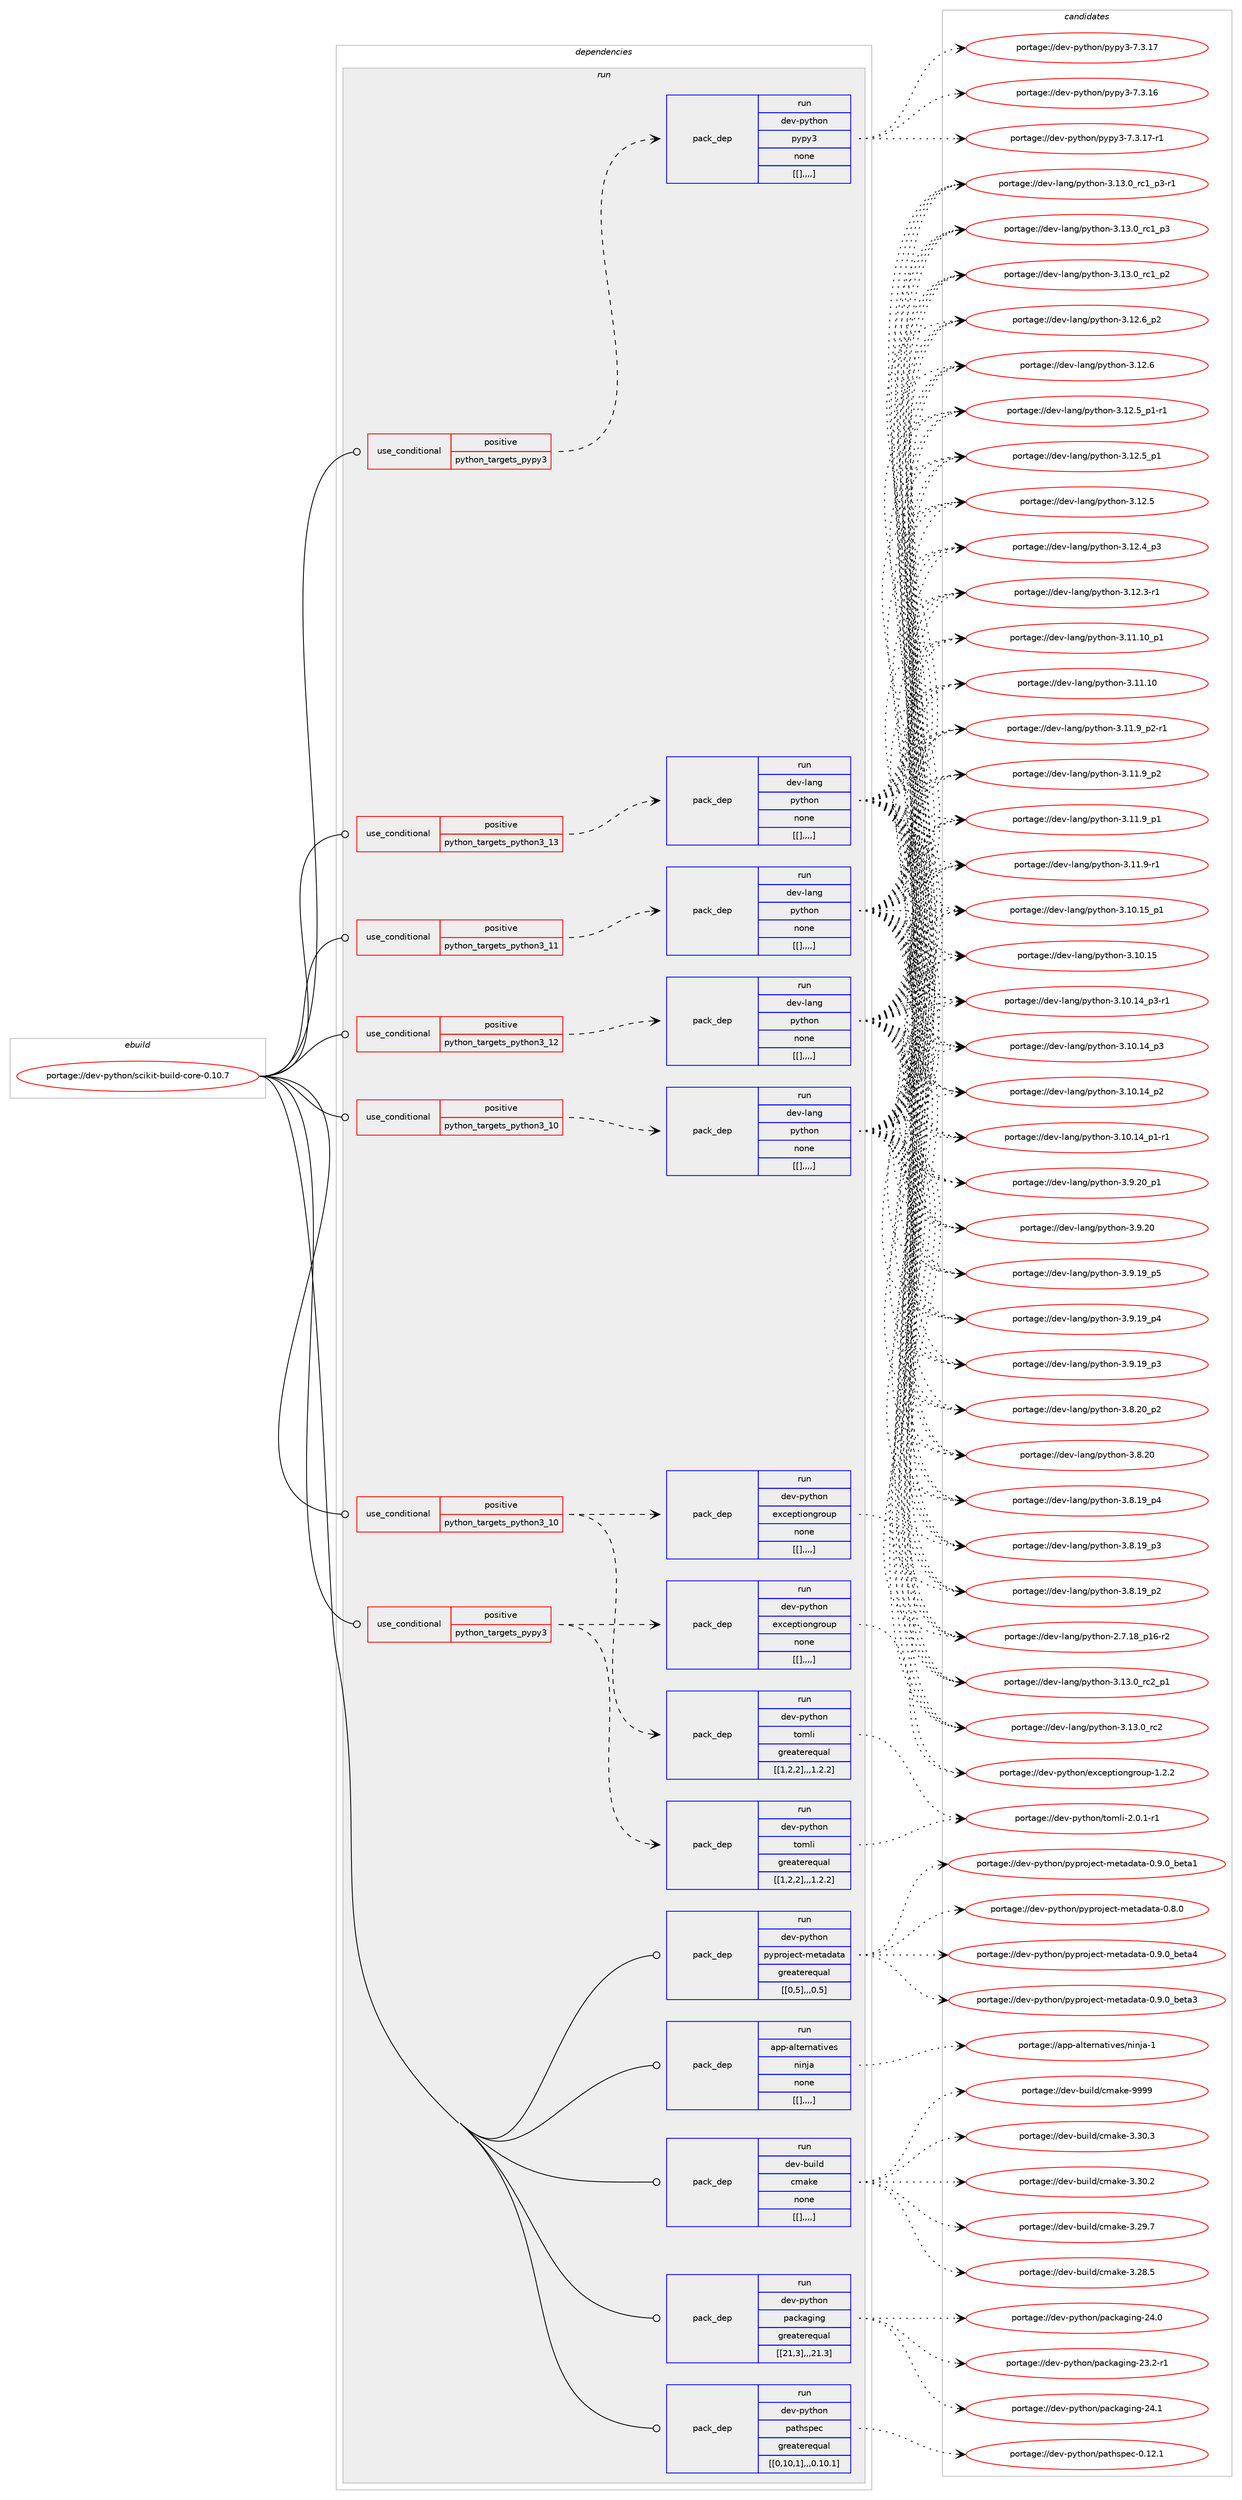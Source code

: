 digraph prolog {

# *************
# Graph options
# *************

newrank=true;
concentrate=true;
compound=true;
graph [rankdir=LR,fontname=Helvetica,fontsize=10,ranksep=1.5];#, ranksep=2.5, nodesep=0.2];
edge  [arrowhead=vee];
node  [fontname=Helvetica,fontsize=10];

# **********
# The ebuild
# **********

subgraph cluster_leftcol {
color=gray;
label=<<i>ebuild</i>>;
id [label="portage://dev-python/scikit-build-core-0.10.7", color=red, width=4, href="../dev-python/scikit-build-core-0.10.7.svg"];
}

# ****************
# The dependencies
# ****************

subgraph cluster_midcol {
color=gray;
label=<<i>dependencies</i>>;
subgraph cluster_compile {
fillcolor="#eeeeee";
style=filled;
label=<<i>compile</i>>;
}
subgraph cluster_compileandrun {
fillcolor="#eeeeee";
style=filled;
label=<<i>compile and run</i>>;
}
subgraph cluster_run {
fillcolor="#eeeeee";
style=filled;
label=<<i>run</i>>;
subgraph cond40968 {
dependency165773 [label=<<TABLE BORDER="0" CELLBORDER="1" CELLSPACING="0" CELLPADDING="4"><TR><TD ROWSPAN="3" CELLPADDING="10">use_conditional</TD></TR><TR><TD>positive</TD></TR><TR><TD>python_targets_pypy3</TD></TR></TABLE>>, shape=none, color=red];
subgraph pack123547 {
dependency165774 [label=<<TABLE BORDER="0" CELLBORDER="1" CELLSPACING="0" CELLPADDING="4" WIDTH="220"><TR><TD ROWSPAN="6" CELLPADDING="30">pack_dep</TD></TR><TR><TD WIDTH="110">run</TD></TR><TR><TD>dev-python</TD></TR><TR><TD>exceptiongroup</TD></TR><TR><TD>none</TD></TR><TR><TD>[[],,,,]</TD></TR></TABLE>>, shape=none, color=blue];
}
dependency165773:e -> dependency165774:w [weight=20,style="dashed",arrowhead="vee"];
subgraph pack123548 {
dependency165775 [label=<<TABLE BORDER="0" CELLBORDER="1" CELLSPACING="0" CELLPADDING="4" WIDTH="220"><TR><TD ROWSPAN="6" CELLPADDING="30">pack_dep</TD></TR><TR><TD WIDTH="110">run</TD></TR><TR><TD>dev-python</TD></TR><TR><TD>tomli</TD></TR><TR><TD>greaterequal</TD></TR><TR><TD>[[1,2,2],,,1.2.2]</TD></TR></TABLE>>, shape=none, color=blue];
}
dependency165773:e -> dependency165775:w [weight=20,style="dashed",arrowhead="vee"];
}
id:e -> dependency165773:w [weight=20,style="solid",arrowhead="odot"];
subgraph cond40969 {
dependency165776 [label=<<TABLE BORDER="0" CELLBORDER="1" CELLSPACING="0" CELLPADDING="4"><TR><TD ROWSPAN="3" CELLPADDING="10">use_conditional</TD></TR><TR><TD>positive</TD></TR><TR><TD>python_targets_pypy3</TD></TR></TABLE>>, shape=none, color=red];
subgraph pack123549 {
dependency165777 [label=<<TABLE BORDER="0" CELLBORDER="1" CELLSPACING="0" CELLPADDING="4" WIDTH="220"><TR><TD ROWSPAN="6" CELLPADDING="30">pack_dep</TD></TR><TR><TD WIDTH="110">run</TD></TR><TR><TD>dev-python</TD></TR><TR><TD>pypy3</TD></TR><TR><TD>none</TD></TR><TR><TD>[[],,,,]</TD></TR></TABLE>>, shape=none, color=blue];
}
dependency165776:e -> dependency165777:w [weight=20,style="dashed",arrowhead="vee"];
}
id:e -> dependency165776:w [weight=20,style="solid",arrowhead="odot"];
subgraph cond40970 {
dependency165778 [label=<<TABLE BORDER="0" CELLBORDER="1" CELLSPACING="0" CELLPADDING="4"><TR><TD ROWSPAN="3" CELLPADDING="10">use_conditional</TD></TR><TR><TD>positive</TD></TR><TR><TD>python_targets_python3_10</TD></TR></TABLE>>, shape=none, color=red];
subgraph pack123550 {
dependency165779 [label=<<TABLE BORDER="0" CELLBORDER="1" CELLSPACING="0" CELLPADDING="4" WIDTH="220"><TR><TD ROWSPAN="6" CELLPADDING="30">pack_dep</TD></TR><TR><TD WIDTH="110">run</TD></TR><TR><TD>dev-lang</TD></TR><TR><TD>python</TD></TR><TR><TD>none</TD></TR><TR><TD>[[],,,,]</TD></TR></TABLE>>, shape=none, color=blue];
}
dependency165778:e -> dependency165779:w [weight=20,style="dashed",arrowhead="vee"];
}
id:e -> dependency165778:w [weight=20,style="solid",arrowhead="odot"];
subgraph cond40971 {
dependency165780 [label=<<TABLE BORDER="0" CELLBORDER="1" CELLSPACING="0" CELLPADDING="4"><TR><TD ROWSPAN="3" CELLPADDING="10">use_conditional</TD></TR><TR><TD>positive</TD></TR><TR><TD>python_targets_python3_10</TD></TR></TABLE>>, shape=none, color=red];
subgraph pack123551 {
dependency165781 [label=<<TABLE BORDER="0" CELLBORDER="1" CELLSPACING="0" CELLPADDING="4" WIDTH="220"><TR><TD ROWSPAN="6" CELLPADDING="30">pack_dep</TD></TR><TR><TD WIDTH="110">run</TD></TR><TR><TD>dev-python</TD></TR><TR><TD>exceptiongroup</TD></TR><TR><TD>none</TD></TR><TR><TD>[[],,,,]</TD></TR></TABLE>>, shape=none, color=blue];
}
dependency165780:e -> dependency165781:w [weight=20,style="dashed",arrowhead="vee"];
subgraph pack123552 {
dependency165782 [label=<<TABLE BORDER="0" CELLBORDER="1" CELLSPACING="0" CELLPADDING="4" WIDTH="220"><TR><TD ROWSPAN="6" CELLPADDING="30">pack_dep</TD></TR><TR><TD WIDTH="110">run</TD></TR><TR><TD>dev-python</TD></TR><TR><TD>tomli</TD></TR><TR><TD>greaterequal</TD></TR><TR><TD>[[1,2,2],,,1.2.2]</TD></TR></TABLE>>, shape=none, color=blue];
}
dependency165780:e -> dependency165782:w [weight=20,style="dashed",arrowhead="vee"];
}
id:e -> dependency165780:w [weight=20,style="solid",arrowhead="odot"];
subgraph cond40972 {
dependency165783 [label=<<TABLE BORDER="0" CELLBORDER="1" CELLSPACING="0" CELLPADDING="4"><TR><TD ROWSPAN="3" CELLPADDING="10">use_conditional</TD></TR><TR><TD>positive</TD></TR><TR><TD>python_targets_python3_11</TD></TR></TABLE>>, shape=none, color=red];
subgraph pack123553 {
dependency165784 [label=<<TABLE BORDER="0" CELLBORDER="1" CELLSPACING="0" CELLPADDING="4" WIDTH="220"><TR><TD ROWSPAN="6" CELLPADDING="30">pack_dep</TD></TR><TR><TD WIDTH="110">run</TD></TR><TR><TD>dev-lang</TD></TR><TR><TD>python</TD></TR><TR><TD>none</TD></TR><TR><TD>[[],,,,]</TD></TR></TABLE>>, shape=none, color=blue];
}
dependency165783:e -> dependency165784:w [weight=20,style="dashed",arrowhead="vee"];
}
id:e -> dependency165783:w [weight=20,style="solid",arrowhead="odot"];
subgraph cond40973 {
dependency165785 [label=<<TABLE BORDER="0" CELLBORDER="1" CELLSPACING="0" CELLPADDING="4"><TR><TD ROWSPAN="3" CELLPADDING="10">use_conditional</TD></TR><TR><TD>positive</TD></TR><TR><TD>python_targets_python3_12</TD></TR></TABLE>>, shape=none, color=red];
subgraph pack123554 {
dependency165786 [label=<<TABLE BORDER="0" CELLBORDER="1" CELLSPACING="0" CELLPADDING="4" WIDTH="220"><TR><TD ROWSPAN="6" CELLPADDING="30">pack_dep</TD></TR><TR><TD WIDTH="110">run</TD></TR><TR><TD>dev-lang</TD></TR><TR><TD>python</TD></TR><TR><TD>none</TD></TR><TR><TD>[[],,,,]</TD></TR></TABLE>>, shape=none, color=blue];
}
dependency165785:e -> dependency165786:w [weight=20,style="dashed",arrowhead="vee"];
}
id:e -> dependency165785:w [weight=20,style="solid",arrowhead="odot"];
subgraph cond40974 {
dependency165787 [label=<<TABLE BORDER="0" CELLBORDER="1" CELLSPACING="0" CELLPADDING="4"><TR><TD ROWSPAN="3" CELLPADDING="10">use_conditional</TD></TR><TR><TD>positive</TD></TR><TR><TD>python_targets_python3_13</TD></TR></TABLE>>, shape=none, color=red];
subgraph pack123555 {
dependency165788 [label=<<TABLE BORDER="0" CELLBORDER="1" CELLSPACING="0" CELLPADDING="4" WIDTH="220"><TR><TD ROWSPAN="6" CELLPADDING="30">pack_dep</TD></TR><TR><TD WIDTH="110">run</TD></TR><TR><TD>dev-lang</TD></TR><TR><TD>python</TD></TR><TR><TD>none</TD></TR><TR><TD>[[],,,,]</TD></TR></TABLE>>, shape=none, color=blue];
}
dependency165787:e -> dependency165788:w [weight=20,style="dashed",arrowhead="vee"];
}
id:e -> dependency165787:w [weight=20,style="solid",arrowhead="odot"];
subgraph pack123556 {
dependency165789 [label=<<TABLE BORDER="0" CELLBORDER="1" CELLSPACING="0" CELLPADDING="4" WIDTH="220"><TR><TD ROWSPAN="6" CELLPADDING="30">pack_dep</TD></TR><TR><TD WIDTH="110">run</TD></TR><TR><TD>app-alternatives</TD></TR><TR><TD>ninja</TD></TR><TR><TD>none</TD></TR><TR><TD>[[],,,,]</TD></TR></TABLE>>, shape=none, color=blue];
}
id:e -> dependency165789:w [weight=20,style="solid",arrowhead="odot"];
subgraph pack123557 {
dependency165790 [label=<<TABLE BORDER="0" CELLBORDER="1" CELLSPACING="0" CELLPADDING="4" WIDTH="220"><TR><TD ROWSPAN="6" CELLPADDING="30">pack_dep</TD></TR><TR><TD WIDTH="110">run</TD></TR><TR><TD>dev-build</TD></TR><TR><TD>cmake</TD></TR><TR><TD>none</TD></TR><TR><TD>[[],,,,]</TD></TR></TABLE>>, shape=none, color=blue];
}
id:e -> dependency165790:w [weight=20,style="solid",arrowhead="odot"];
subgraph pack123558 {
dependency165791 [label=<<TABLE BORDER="0" CELLBORDER="1" CELLSPACING="0" CELLPADDING="4" WIDTH="220"><TR><TD ROWSPAN="6" CELLPADDING="30">pack_dep</TD></TR><TR><TD WIDTH="110">run</TD></TR><TR><TD>dev-python</TD></TR><TR><TD>packaging</TD></TR><TR><TD>greaterequal</TD></TR><TR><TD>[[21,3],,,21.3]</TD></TR></TABLE>>, shape=none, color=blue];
}
id:e -> dependency165791:w [weight=20,style="solid",arrowhead="odot"];
subgraph pack123559 {
dependency165792 [label=<<TABLE BORDER="0" CELLBORDER="1" CELLSPACING="0" CELLPADDING="4" WIDTH="220"><TR><TD ROWSPAN="6" CELLPADDING="30">pack_dep</TD></TR><TR><TD WIDTH="110">run</TD></TR><TR><TD>dev-python</TD></TR><TR><TD>pathspec</TD></TR><TR><TD>greaterequal</TD></TR><TR><TD>[[0,10,1],,,0.10.1]</TD></TR></TABLE>>, shape=none, color=blue];
}
id:e -> dependency165792:w [weight=20,style="solid",arrowhead="odot"];
subgraph pack123560 {
dependency165793 [label=<<TABLE BORDER="0" CELLBORDER="1" CELLSPACING="0" CELLPADDING="4" WIDTH="220"><TR><TD ROWSPAN="6" CELLPADDING="30">pack_dep</TD></TR><TR><TD WIDTH="110">run</TD></TR><TR><TD>dev-python</TD></TR><TR><TD>pyproject-metadata</TD></TR><TR><TD>greaterequal</TD></TR><TR><TD>[[0,5],,,0.5]</TD></TR></TABLE>>, shape=none, color=blue];
}
id:e -> dependency165793:w [weight=20,style="solid",arrowhead="odot"];
}
}

# **************
# The candidates
# **************

subgraph cluster_choices {
rank=same;
color=gray;
label=<<i>candidates</i>>;

subgraph choice123547 {
color=black;
nodesep=1;
choice100101118451121211161041111104710112099101112116105111110103114111117112454946504650 [label="portage://dev-python/exceptiongroup-1.2.2", color=red, width=4,href="../dev-python/exceptiongroup-1.2.2.svg"];
dependency165774:e -> choice100101118451121211161041111104710112099101112116105111110103114111117112454946504650:w [style=dotted,weight="100"];
}
subgraph choice123548 {
color=black;
nodesep=1;
choice10010111845112121116104111110471161111091081054550464846494511449 [label="portage://dev-python/tomli-2.0.1-r1", color=red, width=4,href="../dev-python/tomli-2.0.1-r1.svg"];
dependency165775:e -> choice10010111845112121116104111110471161111091081054550464846494511449:w [style=dotted,weight="100"];
}
subgraph choice123549 {
color=black;
nodesep=1;
choice100101118451121211161041111104711212111212151455546514649554511449 [label="portage://dev-python/pypy3-7.3.17-r1", color=red, width=4,href="../dev-python/pypy3-7.3.17-r1.svg"];
choice10010111845112121116104111110471121211121215145554651464955 [label="portage://dev-python/pypy3-7.3.17", color=red, width=4,href="../dev-python/pypy3-7.3.17.svg"];
choice10010111845112121116104111110471121211121215145554651464954 [label="portage://dev-python/pypy3-7.3.16", color=red, width=4,href="../dev-python/pypy3-7.3.16.svg"];
dependency165777:e -> choice100101118451121211161041111104711212111212151455546514649554511449:w [style=dotted,weight="100"];
dependency165777:e -> choice10010111845112121116104111110471121211121215145554651464955:w [style=dotted,weight="100"];
dependency165777:e -> choice10010111845112121116104111110471121211121215145554651464954:w [style=dotted,weight="100"];
}
subgraph choice123550 {
color=black;
nodesep=1;
choice100101118451089711010347112121116104111110455146495146489511499509511249 [label="portage://dev-lang/python-3.13.0_rc2_p1", color=red, width=4,href="../dev-lang/python-3.13.0_rc2_p1.svg"];
choice10010111845108971101034711212111610411111045514649514648951149950 [label="portage://dev-lang/python-3.13.0_rc2", color=red, width=4,href="../dev-lang/python-3.13.0_rc2.svg"];
choice1001011184510897110103471121211161041111104551464951464895114994995112514511449 [label="portage://dev-lang/python-3.13.0_rc1_p3-r1", color=red, width=4,href="../dev-lang/python-3.13.0_rc1_p3-r1.svg"];
choice100101118451089711010347112121116104111110455146495146489511499499511251 [label="portage://dev-lang/python-3.13.0_rc1_p3", color=red, width=4,href="../dev-lang/python-3.13.0_rc1_p3.svg"];
choice100101118451089711010347112121116104111110455146495146489511499499511250 [label="portage://dev-lang/python-3.13.0_rc1_p2", color=red, width=4,href="../dev-lang/python-3.13.0_rc1_p2.svg"];
choice100101118451089711010347112121116104111110455146495046549511250 [label="portage://dev-lang/python-3.12.6_p2", color=red, width=4,href="../dev-lang/python-3.12.6_p2.svg"];
choice10010111845108971101034711212111610411111045514649504654 [label="portage://dev-lang/python-3.12.6", color=red, width=4,href="../dev-lang/python-3.12.6.svg"];
choice1001011184510897110103471121211161041111104551464950465395112494511449 [label="portage://dev-lang/python-3.12.5_p1-r1", color=red, width=4,href="../dev-lang/python-3.12.5_p1-r1.svg"];
choice100101118451089711010347112121116104111110455146495046539511249 [label="portage://dev-lang/python-3.12.5_p1", color=red, width=4,href="../dev-lang/python-3.12.5_p1.svg"];
choice10010111845108971101034711212111610411111045514649504653 [label="portage://dev-lang/python-3.12.5", color=red, width=4,href="../dev-lang/python-3.12.5.svg"];
choice100101118451089711010347112121116104111110455146495046529511251 [label="portage://dev-lang/python-3.12.4_p3", color=red, width=4,href="../dev-lang/python-3.12.4_p3.svg"];
choice100101118451089711010347112121116104111110455146495046514511449 [label="portage://dev-lang/python-3.12.3-r1", color=red, width=4,href="../dev-lang/python-3.12.3-r1.svg"];
choice10010111845108971101034711212111610411111045514649494649489511249 [label="portage://dev-lang/python-3.11.10_p1", color=red, width=4,href="../dev-lang/python-3.11.10_p1.svg"];
choice1001011184510897110103471121211161041111104551464949464948 [label="portage://dev-lang/python-3.11.10", color=red, width=4,href="../dev-lang/python-3.11.10.svg"];
choice1001011184510897110103471121211161041111104551464949465795112504511449 [label="portage://dev-lang/python-3.11.9_p2-r1", color=red, width=4,href="../dev-lang/python-3.11.9_p2-r1.svg"];
choice100101118451089711010347112121116104111110455146494946579511250 [label="portage://dev-lang/python-3.11.9_p2", color=red, width=4,href="../dev-lang/python-3.11.9_p2.svg"];
choice100101118451089711010347112121116104111110455146494946579511249 [label="portage://dev-lang/python-3.11.9_p1", color=red, width=4,href="../dev-lang/python-3.11.9_p1.svg"];
choice100101118451089711010347112121116104111110455146494946574511449 [label="portage://dev-lang/python-3.11.9-r1", color=red, width=4,href="../dev-lang/python-3.11.9-r1.svg"];
choice10010111845108971101034711212111610411111045514649484649539511249 [label="portage://dev-lang/python-3.10.15_p1", color=red, width=4,href="../dev-lang/python-3.10.15_p1.svg"];
choice1001011184510897110103471121211161041111104551464948464953 [label="portage://dev-lang/python-3.10.15", color=red, width=4,href="../dev-lang/python-3.10.15.svg"];
choice100101118451089711010347112121116104111110455146494846495295112514511449 [label="portage://dev-lang/python-3.10.14_p3-r1", color=red, width=4,href="../dev-lang/python-3.10.14_p3-r1.svg"];
choice10010111845108971101034711212111610411111045514649484649529511251 [label="portage://dev-lang/python-3.10.14_p3", color=red, width=4,href="../dev-lang/python-3.10.14_p3.svg"];
choice10010111845108971101034711212111610411111045514649484649529511250 [label="portage://dev-lang/python-3.10.14_p2", color=red, width=4,href="../dev-lang/python-3.10.14_p2.svg"];
choice100101118451089711010347112121116104111110455146494846495295112494511449 [label="portage://dev-lang/python-3.10.14_p1-r1", color=red, width=4,href="../dev-lang/python-3.10.14_p1-r1.svg"];
choice100101118451089711010347112121116104111110455146574650489511249 [label="portage://dev-lang/python-3.9.20_p1", color=red, width=4,href="../dev-lang/python-3.9.20_p1.svg"];
choice10010111845108971101034711212111610411111045514657465048 [label="portage://dev-lang/python-3.9.20", color=red, width=4,href="../dev-lang/python-3.9.20.svg"];
choice100101118451089711010347112121116104111110455146574649579511253 [label="portage://dev-lang/python-3.9.19_p5", color=red, width=4,href="../dev-lang/python-3.9.19_p5.svg"];
choice100101118451089711010347112121116104111110455146574649579511252 [label="portage://dev-lang/python-3.9.19_p4", color=red, width=4,href="../dev-lang/python-3.9.19_p4.svg"];
choice100101118451089711010347112121116104111110455146574649579511251 [label="portage://dev-lang/python-3.9.19_p3", color=red, width=4,href="../dev-lang/python-3.9.19_p3.svg"];
choice100101118451089711010347112121116104111110455146564650489511250 [label="portage://dev-lang/python-3.8.20_p2", color=red, width=4,href="../dev-lang/python-3.8.20_p2.svg"];
choice10010111845108971101034711212111610411111045514656465048 [label="portage://dev-lang/python-3.8.20", color=red, width=4,href="../dev-lang/python-3.8.20.svg"];
choice100101118451089711010347112121116104111110455146564649579511252 [label="portage://dev-lang/python-3.8.19_p4", color=red, width=4,href="../dev-lang/python-3.8.19_p4.svg"];
choice100101118451089711010347112121116104111110455146564649579511251 [label="portage://dev-lang/python-3.8.19_p3", color=red, width=4,href="../dev-lang/python-3.8.19_p3.svg"];
choice100101118451089711010347112121116104111110455146564649579511250 [label="portage://dev-lang/python-3.8.19_p2", color=red, width=4,href="../dev-lang/python-3.8.19_p2.svg"];
choice100101118451089711010347112121116104111110455046554649569511249544511450 [label="portage://dev-lang/python-2.7.18_p16-r2", color=red, width=4,href="../dev-lang/python-2.7.18_p16-r2.svg"];
dependency165779:e -> choice100101118451089711010347112121116104111110455146495146489511499509511249:w [style=dotted,weight="100"];
dependency165779:e -> choice10010111845108971101034711212111610411111045514649514648951149950:w [style=dotted,weight="100"];
dependency165779:e -> choice1001011184510897110103471121211161041111104551464951464895114994995112514511449:w [style=dotted,weight="100"];
dependency165779:e -> choice100101118451089711010347112121116104111110455146495146489511499499511251:w [style=dotted,weight="100"];
dependency165779:e -> choice100101118451089711010347112121116104111110455146495146489511499499511250:w [style=dotted,weight="100"];
dependency165779:e -> choice100101118451089711010347112121116104111110455146495046549511250:w [style=dotted,weight="100"];
dependency165779:e -> choice10010111845108971101034711212111610411111045514649504654:w [style=dotted,weight="100"];
dependency165779:e -> choice1001011184510897110103471121211161041111104551464950465395112494511449:w [style=dotted,weight="100"];
dependency165779:e -> choice100101118451089711010347112121116104111110455146495046539511249:w [style=dotted,weight="100"];
dependency165779:e -> choice10010111845108971101034711212111610411111045514649504653:w [style=dotted,weight="100"];
dependency165779:e -> choice100101118451089711010347112121116104111110455146495046529511251:w [style=dotted,weight="100"];
dependency165779:e -> choice100101118451089711010347112121116104111110455146495046514511449:w [style=dotted,weight="100"];
dependency165779:e -> choice10010111845108971101034711212111610411111045514649494649489511249:w [style=dotted,weight="100"];
dependency165779:e -> choice1001011184510897110103471121211161041111104551464949464948:w [style=dotted,weight="100"];
dependency165779:e -> choice1001011184510897110103471121211161041111104551464949465795112504511449:w [style=dotted,weight="100"];
dependency165779:e -> choice100101118451089711010347112121116104111110455146494946579511250:w [style=dotted,weight="100"];
dependency165779:e -> choice100101118451089711010347112121116104111110455146494946579511249:w [style=dotted,weight="100"];
dependency165779:e -> choice100101118451089711010347112121116104111110455146494946574511449:w [style=dotted,weight="100"];
dependency165779:e -> choice10010111845108971101034711212111610411111045514649484649539511249:w [style=dotted,weight="100"];
dependency165779:e -> choice1001011184510897110103471121211161041111104551464948464953:w [style=dotted,weight="100"];
dependency165779:e -> choice100101118451089711010347112121116104111110455146494846495295112514511449:w [style=dotted,weight="100"];
dependency165779:e -> choice10010111845108971101034711212111610411111045514649484649529511251:w [style=dotted,weight="100"];
dependency165779:e -> choice10010111845108971101034711212111610411111045514649484649529511250:w [style=dotted,weight="100"];
dependency165779:e -> choice100101118451089711010347112121116104111110455146494846495295112494511449:w [style=dotted,weight="100"];
dependency165779:e -> choice100101118451089711010347112121116104111110455146574650489511249:w [style=dotted,weight="100"];
dependency165779:e -> choice10010111845108971101034711212111610411111045514657465048:w [style=dotted,weight="100"];
dependency165779:e -> choice100101118451089711010347112121116104111110455146574649579511253:w [style=dotted,weight="100"];
dependency165779:e -> choice100101118451089711010347112121116104111110455146574649579511252:w [style=dotted,weight="100"];
dependency165779:e -> choice100101118451089711010347112121116104111110455146574649579511251:w [style=dotted,weight="100"];
dependency165779:e -> choice100101118451089711010347112121116104111110455146564650489511250:w [style=dotted,weight="100"];
dependency165779:e -> choice10010111845108971101034711212111610411111045514656465048:w [style=dotted,weight="100"];
dependency165779:e -> choice100101118451089711010347112121116104111110455146564649579511252:w [style=dotted,weight="100"];
dependency165779:e -> choice100101118451089711010347112121116104111110455146564649579511251:w [style=dotted,weight="100"];
dependency165779:e -> choice100101118451089711010347112121116104111110455146564649579511250:w [style=dotted,weight="100"];
dependency165779:e -> choice100101118451089711010347112121116104111110455046554649569511249544511450:w [style=dotted,weight="100"];
}
subgraph choice123551 {
color=black;
nodesep=1;
choice100101118451121211161041111104710112099101112116105111110103114111117112454946504650 [label="portage://dev-python/exceptiongroup-1.2.2", color=red, width=4,href="../dev-python/exceptiongroup-1.2.2.svg"];
dependency165781:e -> choice100101118451121211161041111104710112099101112116105111110103114111117112454946504650:w [style=dotted,weight="100"];
}
subgraph choice123552 {
color=black;
nodesep=1;
choice10010111845112121116104111110471161111091081054550464846494511449 [label="portage://dev-python/tomli-2.0.1-r1", color=red, width=4,href="../dev-python/tomli-2.0.1-r1.svg"];
dependency165782:e -> choice10010111845112121116104111110471161111091081054550464846494511449:w [style=dotted,weight="100"];
}
subgraph choice123553 {
color=black;
nodesep=1;
choice100101118451089711010347112121116104111110455146495146489511499509511249 [label="portage://dev-lang/python-3.13.0_rc2_p1", color=red, width=4,href="../dev-lang/python-3.13.0_rc2_p1.svg"];
choice10010111845108971101034711212111610411111045514649514648951149950 [label="portage://dev-lang/python-3.13.0_rc2", color=red, width=4,href="../dev-lang/python-3.13.0_rc2.svg"];
choice1001011184510897110103471121211161041111104551464951464895114994995112514511449 [label="portage://dev-lang/python-3.13.0_rc1_p3-r1", color=red, width=4,href="../dev-lang/python-3.13.0_rc1_p3-r1.svg"];
choice100101118451089711010347112121116104111110455146495146489511499499511251 [label="portage://dev-lang/python-3.13.0_rc1_p3", color=red, width=4,href="../dev-lang/python-3.13.0_rc1_p3.svg"];
choice100101118451089711010347112121116104111110455146495146489511499499511250 [label="portage://dev-lang/python-3.13.0_rc1_p2", color=red, width=4,href="../dev-lang/python-3.13.0_rc1_p2.svg"];
choice100101118451089711010347112121116104111110455146495046549511250 [label="portage://dev-lang/python-3.12.6_p2", color=red, width=4,href="../dev-lang/python-3.12.6_p2.svg"];
choice10010111845108971101034711212111610411111045514649504654 [label="portage://dev-lang/python-3.12.6", color=red, width=4,href="../dev-lang/python-3.12.6.svg"];
choice1001011184510897110103471121211161041111104551464950465395112494511449 [label="portage://dev-lang/python-3.12.5_p1-r1", color=red, width=4,href="../dev-lang/python-3.12.5_p1-r1.svg"];
choice100101118451089711010347112121116104111110455146495046539511249 [label="portage://dev-lang/python-3.12.5_p1", color=red, width=4,href="../dev-lang/python-3.12.5_p1.svg"];
choice10010111845108971101034711212111610411111045514649504653 [label="portage://dev-lang/python-3.12.5", color=red, width=4,href="../dev-lang/python-3.12.5.svg"];
choice100101118451089711010347112121116104111110455146495046529511251 [label="portage://dev-lang/python-3.12.4_p3", color=red, width=4,href="../dev-lang/python-3.12.4_p3.svg"];
choice100101118451089711010347112121116104111110455146495046514511449 [label="portage://dev-lang/python-3.12.3-r1", color=red, width=4,href="../dev-lang/python-3.12.3-r1.svg"];
choice10010111845108971101034711212111610411111045514649494649489511249 [label="portage://dev-lang/python-3.11.10_p1", color=red, width=4,href="../dev-lang/python-3.11.10_p1.svg"];
choice1001011184510897110103471121211161041111104551464949464948 [label="portage://dev-lang/python-3.11.10", color=red, width=4,href="../dev-lang/python-3.11.10.svg"];
choice1001011184510897110103471121211161041111104551464949465795112504511449 [label="portage://dev-lang/python-3.11.9_p2-r1", color=red, width=4,href="../dev-lang/python-3.11.9_p2-r1.svg"];
choice100101118451089711010347112121116104111110455146494946579511250 [label="portage://dev-lang/python-3.11.9_p2", color=red, width=4,href="../dev-lang/python-3.11.9_p2.svg"];
choice100101118451089711010347112121116104111110455146494946579511249 [label="portage://dev-lang/python-3.11.9_p1", color=red, width=4,href="../dev-lang/python-3.11.9_p1.svg"];
choice100101118451089711010347112121116104111110455146494946574511449 [label="portage://dev-lang/python-3.11.9-r1", color=red, width=4,href="../dev-lang/python-3.11.9-r1.svg"];
choice10010111845108971101034711212111610411111045514649484649539511249 [label="portage://dev-lang/python-3.10.15_p1", color=red, width=4,href="../dev-lang/python-3.10.15_p1.svg"];
choice1001011184510897110103471121211161041111104551464948464953 [label="portage://dev-lang/python-3.10.15", color=red, width=4,href="../dev-lang/python-3.10.15.svg"];
choice100101118451089711010347112121116104111110455146494846495295112514511449 [label="portage://dev-lang/python-3.10.14_p3-r1", color=red, width=4,href="../dev-lang/python-3.10.14_p3-r1.svg"];
choice10010111845108971101034711212111610411111045514649484649529511251 [label="portage://dev-lang/python-3.10.14_p3", color=red, width=4,href="../dev-lang/python-3.10.14_p3.svg"];
choice10010111845108971101034711212111610411111045514649484649529511250 [label="portage://dev-lang/python-3.10.14_p2", color=red, width=4,href="../dev-lang/python-3.10.14_p2.svg"];
choice100101118451089711010347112121116104111110455146494846495295112494511449 [label="portage://dev-lang/python-3.10.14_p1-r1", color=red, width=4,href="../dev-lang/python-3.10.14_p1-r1.svg"];
choice100101118451089711010347112121116104111110455146574650489511249 [label="portage://dev-lang/python-3.9.20_p1", color=red, width=4,href="../dev-lang/python-3.9.20_p1.svg"];
choice10010111845108971101034711212111610411111045514657465048 [label="portage://dev-lang/python-3.9.20", color=red, width=4,href="../dev-lang/python-3.9.20.svg"];
choice100101118451089711010347112121116104111110455146574649579511253 [label="portage://dev-lang/python-3.9.19_p5", color=red, width=4,href="../dev-lang/python-3.9.19_p5.svg"];
choice100101118451089711010347112121116104111110455146574649579511252 [label="portage://dev-lang/python-3.9.19_p4", color=red, width=4,href="../dev-lang/python-3.9.19_p4.svg"];
choice100101118451089711010347112121116104111110455146574649579511251 [label="portage://dev-lang/python-3.9.19_p3", color=red, width=4,href="../dev-lang/python-3.9.19_p3.svg"];
choice100101118451089711010347112121116104111110455146564650489511250 [label="portage://dev-lang/python-3.8.20_p2", color=red, width=4,href="../dev-lang/python-3.8.20_p2.svg"];
choice10010111845108971101034711212111610411111045514656465048 [label="portage://dev-lang/python-3.8.20", color=red, width=4,href="../dev-lang/python-3.8.20.svg"];
choice100101118451089711010347112121116104111110455146564649579511252 [label="portage://dev-lang/python-3.8.19_p4", color=red, width=4,href="../dev-lang/python-3.8.19_p4.svg"];
choice100101118451089711010347112121116104111110455146564649579511251 [label="portage://dev-lang/python-3.8.19_p3", color=red, width=4,href="../dev-lang/python-3.8.19_p3.svg"];
choice100101118451089711010347112121116104111110455146564649579511250 [label="portage://dev-lang/python-3.8.19_p2", color=red, width=4,href="../dev-lang/python-3.8.19_p2.svg"];
choice100101118451089711010347112121116104111110455046554649569511249544511450 [label="portage://dev-lang/python-2.7.18_p16-r2", color=red, width=4,href="../dev-lang/python-2.7.18_p16-r2.svg"];
dependency165784:e -> choice100101118451089711010347112121116104111110455146495146489511499509511249:w [style=dotted,weight="100"];
dependency165784:e -> choice10010111845108971101034711212111610411111045514649514648951149950:w [style=dotted,weight="100"];
dependency165784:e -> choice1001011184510897110103471121211161041111104551464951464895114994995112514511449:w [style=dotted,weight="100"];
dependency165784:e -> choice100101118451089711010347112121116104111110455146495146489511499499511251:w [style=dotted,weight="100"];
dependency165784:e -> choice100101118451089711010347112121116104111110455146495146489511499499511250:w [style=dotted,weight="100"];
dependency165784:e -> choice100101118451089711010347112121116104111110455146495046549511250:w [style=dotted,weight="100"];
dependency165784:e -> choice10010111845108971101034711212111610411111045514649504654:w [style=dotted,weight="100"];
dependency165784:e -> choice1001011184510897110103471121211161041111104551464950465395112494511449:w [style=dotted,weight="100"];
dependency165784:e -> choice100101118451089711010347112121116104111110455146495046539511249:w [style=dotted,weight="100"];
dependency165784:e -> choice10010111845108971101034711212111610411111045514649504653:w [style=dotted,weight="100"];
dependency165784:e -> choice100101118451089711010347112121116104111110455146495046529511251:w [style=dotted,weight="100"];
dependency165784:e -> choice100101118451089711010347112121116104111110455146495046514511449:w [style=dotted,weight="100"];
dependency165784:e -> choice10010111845108971101034711212111610411111045514649494649489511249:w [style=dotted,weight="100"];
dependency165784:e -> choice1001011184510897110103471121211161041111104551464949464948:w [style=dotted,weight="100"];
dependency165784:e -> choice1001011184510897110103471121211161041111104551464949465795112504511449:w [style=dotted,weight="100"];
dependency165784:e -> choice100101118451089711010347112121116104111110455146494946579511250:w [style=dotted,weight="100"];
dependency165784:e -> choice100101118451089711010347112121116104111110455146494946579511249:w [style=dotted,weight="100"];
dependency165784:e -> choice100101118451089711010347112121116104111110455146494946574511449:w [style=dotted,weight="100"];
dependency165784:e -> choice10010111845108971101034711212111610411111045514649484649539511249:w [style=dotted,weight="100"];
dependency165784:e -> choice1001011184510897110103471121211161041111104551464948464953:w [style=dotted,weight="100"];
dependency165784:e -> choice100101118451089711010347112121116104111110455146494846495295112514511449:w [style=dotted,weight="100"];
dependency165784:e -> choice10010111845108971101034711212111610411111045514649484649529511251:w [style=dotted,weight="100"];
dependency165784:e -> choice10010111845108971101034711212111610411111045514649484649529511250:w [style=dotted,weight="100"];
dependency165784:e -> choice100101118451089711010347112121116104111110455146494846495295112494511449:w [style=dotted,weight="100"];
dependency165784:e -> choice100101118451089711010347112121116104111110455146574650489511249:w [style=dotted,weight="100"];
dependency165784:e -> choice10010111845108971101034711212111610411111045514657465048:w [style=dotted,weight="100"];
dependency165784:e -> choice100101118451089711010347112121116104111110455146574649579511253:w [style=dotted,weight="100"];
dependency165784:e -> choice100101118451089711010347112121116104111110455146574649579511252:w [style=dotted,weight="100"];
dependency165784:e -> choice100101118451089711010347112121116104111110455146574649579511251:w [style=dotted,weight="100"];
dependency165784:e -> choice100101118451089711010347112121116104111110455146564650489511250:w [style=dotted,weight="100"];
dependency165784:e -> choice10010111845108971101034711212111610411111045514656465048:w [style=dotted,weight="100"];
dependency165784:e -> choice100101118451089711010347112121116104111110455146564649579511252:w [style=dotted,weight="100"];
dependency165784:e -> choice100101118451089711010347112121116104111110455146564649579511251:w [style=dotted,weight="100"];
dependency165784:e -> choice100101118451089711010347112121116104111110455146564649579511250:w [style=dotted,weight="100"];
dependency165784:e -> choice100101118451089711010347112121116104111110455046554649569511249544511450:w [style=dotted,weight="100"];
}
subgraph choice123554 {
color=black;
nodesep=1;
choice100101118451089711010347112121116104111110455146495146489511499509511249 [label="portage://dev-lang/python-3.13.0_rc2_p1", color=red, width=4,href="../dev-lang/python-3.13.0_rc2_p1.svg"];
choice10010111845108971101034711212111610411111045514649514648951149950 [label="portage://dev-lang/python-3.13.0_rc2", color=red, width=4,href="../dev-lang/python-3.13.0_rc2.svg"];
choice1001011184510897110103471121211161041111104551464951464895114994995112514511449 [label="portage://dev-lang/python-3.13.0_rc1_p3-r1", color=red, width=4,href="../dev-lang/python-3.13.0_rc1_p3-r1.svg"];
choice100101118451089711010347112121116104111110455146495146489511499499511251 [label="portage://dev-lang/python-3.13.0_rc1_p3", color=red, width=4,href="../dev-lang/python-3.13.0_rc1_p3.svg"];
choice100101118451089711010347112121116104111110455146495146489511499499511250 [label="portage://dev-lang/python-3.13.0_rc1_p2", color=red, width=4,href="../dev-lang/python-3.13.0_rc1_p2.svg"];
choice100101118451089711010347112121116104111110455146495046549511250 [label="portage://dev-lang/python-3.12.6_p2", color=red, width=4,href="../dev-lang/python-3.12.6_p2.svg"];
choice10010111845108971101034711212111610411111045514649504654 [label="portage://dev-lang/python-3.12.6", color=red, width=4,href="../dev-lang/python-3.12.6.svg"];
choice1001011184510897110103471121211161041111104551464950465395112494511449 [label="portage://dev-lang/python-3.12.5_p1-r1", color=red, width=4,href="../dev-lang/python-3.12.5_p1-r1.svg"];
choice100101118451089711010347112121116104111110455146495046539511249 [label="portage://dev-lang/python-3.12.5_p1", color=red, width=4,href="../dev-lang/python-3.12.5_p1.svg"];
choice10010111845108971101034711212111610411111045514649504653 [label="portage://dev-lang/python-3.12.5", color=red, width=4,href="../dev-lang/python-3.12.5.svg"];
choice100101118451089711010347112121116104111110455146495046529511251 [label="portage://dev-lang/python-3.12.4_p3", color=red, width=4,href="../dev-lang/python-3.12.4_p3.svg"];
choice100101118451089711010347112121116104111110455146495046514511449 [label="portage://dev-lang/python-3.12.3-r1", color=red, width=4,href="../dev-lang/python-3.12.3-r1.svg"];
choice10010111845108971101034711212111610411111045514649494649489511249 [label="portage://dev-lang/python-3.11.10_p1", color=red, width=4,href="../dev-lang/python-3.11.10_p1.svg"];
choice1001011184510897110103471121211161041111104551464949464948 [label="portage://dev-lang/python-3.11.10", color=red, width=4,href="../dev-lang/python-3.11.10.svg"];
choice1001011184510897110103471121211161041111104551464949465795112504511449 [label="portage://dev-lang/python-3.11.9_p2-r1", color=red, width=4,href="../dev-lang/python-3.11.9_p2-r1.svg"];
choice100101118451089711010347112121116104111110455146494946579511250 [label="portage://dev-lang/python-3.11.9_p2", color=red, width=4,href="../dev-lang/python-3.11.9_p2.svg"];
choice100101118451089711010347112121116104111110455146494946579511249 [label="portage://dev-lang/python-3.11.9_p1", color=red, width=4,href="../dev-lang/python-3.11.9_p1.svg"];
choice100101118451089711010347112121116104111110455146494946574511449 [label="portage://dev-lang/python-3.11.9-r1", color=red, width=4,href="../dev-lang/python-3.11.9-r1.svg"];
choice10010111845108971101034711212111610411111045514649484649539511249 [label="portage://dev-lang/python-3.10.15_p1", color=red, width=4,href="../dev-lang/python-3.10.15_p1.svg"];
choice1001011184510897110103471121211161041111104551464948464953 [label="portage://dev-lang/python-3.10.15", color=red, width=4,href="../dev-lang/python-3.10.15.svg"];
choice100101118451089711010347112121116104111110455146494846495295112514511449 [label="portage://dev-lang/python-3.10.14_p3-r1", color=red, width=4,href="../dev-lang/python-3.10.14_p3-r1.svg"];
choice10010111845108971101034711212111610411111045514649484649529511251 [label="portage://dev-lang/python-3.10.14_p3", color=red, width=4,href="../dev-lang/python-3.10.14_p3.svg"];
choice10010111845108971101034711212111610411111045514649484649529511250 [label="portage://dev-lang/python-3.10.14_p2", color=red, width=4,href="../dev-lang/python-3.10.14_p2.svg"];
choice100101118451089711010347112121116104111110455146494846495295112494511449 [label="portage://dev-lang/python-3.10.14_p1-r1", color=red, width=4,href="../dev-lang/python-3.10.14_p1-r1.svg"];
choice100101118451089711010347112121116104111110455146574650489511249 [label="portage://dev-lang/python-3.9.20_p1", color=red, width=4,href="../dev-lang/python-3.9.20_p1.svg"];
choice10010111845108971101034711212111610411111045514657465048 [label="portage://dev-lang/python-3.9.20", color=red, width=4,href="../dev-lang/python-3.9.20.svg"];
choice100101118451089711010347112121116104111110455146574649579511253 [label="portage://dev-lang/python-3.9.19_p5", color=red, width=4,href="../dev-lang/python-3.9.19_p5.svg"];
choice100101118451089711010347112121116104111110455146574649579511252 [label="portage://dev-lang/python-3.9.19_p4", color=red, width=4,href="../dev-lang/python-3.9.19_p4.svg"];
choice100101118451089711010347112121116104111110455146574649579511251 [label="portage://dev-lang/python-3.9.19_p3", color=red, width=4,href="../dev-lang/python-3.9.19_p3.svg"];
choice100101118451089711010347112121116104111110455146564650489511250 [label="portage://dev-lang/python-3.8.20_p2", color=red, width=4,href="../dev-lang/python-3.8.20_p2.svg"];
choice10010111845108971101034711212111610411111045514656465048 [label="portage://dev-lang/python-3.8.20", color=red, width=4,href="../dev-lang/python-3.8.20.svg"];
choice100101118451089711010347112121116104111110455146564649579511252 [label="portage://dev-lang/python-3.8.19_p4", color=red, width=4,href="../dev-lang/python-3.8.19_p4.svg"];
choice100101118451089711010347112121116104111110455146564649579511251 [label="portage://dev-lang/python-3.8.19_p3", color=red, width=4,href="../dev-lang/python-3.8.19_p3.svg"];
choice100101118451089711010347112121116104111110455146564649579511250 [label="portage://dev-lang/python-3.8.19_p2", color=red, width=4,href="../dev-lang/python-3.8.19_p2.svg"];
choice100101118451089711010347112121116104111110455046554649569511249544511450 [label="portage://dev-lang/python-2.7.18_p16-r2", color=red, width=4,href="../dev-lang/python-2.7.18_p16-r2.svg"];
dependency165786:e -> choice100101118451089711010347112121116104111110455146495146489511499509511249:w [style=dotted,weight="100"];
dependency165786:e -> choice10010111845108971101034711212111610411111045514649514648951149950:w [style=dotted,weight="100"];
dependency165786:e -> choice1001011184510897110103471121211161041111104551464951464895114994995112514511449:w [style=dotted,weight="100"];
dependency165786:e -> choice100101118451089711010347112121116104111110455146495146489511499499511251:w [style=dotted,weight="100"];
dependency165786:e -> choice100101118451089711010347112121116104111110455146495146489511499499511250:w [style=dotted,weight="100"];
dependency165786:e -> choice100101118451089711010347112121116104111110455146495046549511250:w [style=dotted,weight="100"];
dependency165786:e -> choice10010111845108971101034711212111610411111045514649504654:w [style=dotted,weight="100"];
dependency165786:e -> choice1001011184510897110103471121211161041111104551464950465395112494511449:w [style=dotted,weight="100"];
dependency165786:e -> choice100101118451089711010347112121116104111110455146495046539511249:w [style=dotted,weight="100"];
dependency165786:e -> choice10010111845108971101034711212111610411111045514649504653:w [style=dotted,weight="100"];
dependency165786:e -> choice100101118451089711010347112121116104111110455146495046529511251:w [style=dotted,weight="100"];
dependency165786:e -> choice100101118451089711010347112121116104111110455146495046514511449:w [style=dotted,weight="100"];
dependency165786:e -> choice10010111845108971101034711212111610411111045514649494649489511249:w [style=dotted,weight="100"];
dependency165786:e -> choice1001011184510897110103471121211161041111104551464949464948:w [style=dotted,weight="100"];
dependency165786:e -> choice1001011184510897110103471121211161041111104551464949465795112504511449:w [style=dotted,weight="100"];
dependency165786:e -> choice100101118451089711010347112121116104111110455146494946579511250:w [style=dotted,weight="100"];
dependency165786:e -> choice100101118451089711010347112121116104111110455146494946579511249:w [style=dotted,weight="100"];
dependency165786:e -> choice100101118451089711010347112121116104111110455146494946574511449:w [style=dotted,weight="100"];
dependency165786:e -> choice10010111845108971101034711212111610411111045514649484649539511249:w [style=dotted,weight="100"];
dependency165786:e -> choice1001011184510897110103471121211161041111104551464948464953:w [style=dotted,weight="100"];
dependency165786:e -> choice100101118451089711010347112121116104111110455146494846495295112514511449:w [style=dotted,weight="100"];
dependency165786:e -> choice10010111845108971101034711212111610411111045514649484649529511251:w [style=dotted,weight="100"];
dependency165786:e -> choice10010111845108971101034711212111610411111045514649484649529511250:w [style=dotted,weight="100"];
dependency165786:e -> choice100101118451089711010347112121116104111110455146494846495295112494511449:w [style=dotted,weight="100"];
dependency165786:e -> choice100101118451089711010347112121116104111110455146574650489511249:w [style=dotted,weight="100"];
dependency165786:e -> choice10010111845108971101034711212111610411111045514657465048:w [style=dotted,weight="100"];
dependency165786:e -> choice100101118451089711010347112121116104111110455146574649579511253:w [style=dotted,weight="100"];
dependency165786:e -> choice100101118451089711010347112121116104111110455146574649579511252:w [style=dotted,weight="100"];
dependency165786:e -> choice100101118451089711010347112121116104111110455146574649579511251:w [style=dotted,weight="100"];
dependency165786:e -> choice100101118451089711010347112121116104111110455146564650489511250:w [style=dotted,weight="100"];
dependency165786:e -> choice10010111845108971101034711212111610411111045514656465048:w [style=dotted,weight="100"];
dependency165786:e -> choice100101118451089711010347112121116104111110455146564649579511252:w [style=dotted,weight="100"];
dependency165786:e -> choice100101118451089711010347112121116104111110455146564649579511251:w [style=dotted,weight="100"];
dependency165786:e -> choice100101118451089711010347112121116104111110455146564649579511250:w [style=dotted,weight="100"];
dependency165786:e -> choice100101118451089711010347112121116104111110455046554649569511249544511450:w [style=dotted,weight="100"];
}
subgraph choice123555 {
color=black;
nodesep=1;
choice100101118451089711010347112121116104111110455146495146489511499509511249 [label="portage://dev-lang/python-3.13.0_rc2_p1", color=red, width=4,href="../dev-lang/python-3.13.0_rc2_p1.svg"];
choice10010111845108971101034711212111610411111045514649514648951149950 [label="portage://dev-lang/python-3.13.0_rc2", color=red, width=4,href="../dev-lang/python-3.13.0_rc2.svg"];
choice1001011184510897110103471121211161041111104551464951464895114994995112514511449 [label="portage://dev-lang/python-3.13.0_rc1_p3-r1", color=red, width=4,href="../dev-lang/python-3.13.0_rc1_p3-r1.svg"];
choice100101118451089711010347112121116104111110455146495146489511499499511251 [label="portage://dev-lang/python-3.13.0_rc1_p3", color=red, width=4,href="../dev-lang/python-3.13.0_rc1_p3.svg"];
choice100101118451089711010347112121116104111110455146495146489511499499511250 [label="portage://dev-lang/python-3.13.0_rc1_p2", color=red, width=4,href="../dev-lang/python-3.13.0_rc1_p2.svg"];
choice100101118451089711010347112121116104111110455146495046549511250 [label="portage://dev-lang/python-3.12.6_p2", color=red, width=4,href="../dev-lang/python-3.12.6_p2.svg"];
choice10010111845108971101034711212111610411111045514649504654 [label="portage://dev-lang/python-3.12.6", color=red, width=4,href="../dev-lang/python-3.12.6.svg"];
choice1001011184510897110103471121211161041111104551464950465395112494511449 [label="portage://dev-lang/python-3.12.5_p1-r1", color=red, width=4,href="../dev-lang/python-3.12.5_p1-r1.svg"];
choice100101118451089711010347112121116104111110455146495046539511249 [label="portage://dev-lang/python-3.12.5_p1", color=red, width=4,href="../dev-lang/python-3.12.5_p1.svg"];
choice10010111845108971101034711212111610411111045514649504653 [label="portage://dev-lang/python-3.12.5", color=red, width=4,href="../dev-lang/python-3.12.5.svg"];
choice100101118451089711010347112121116104111110455146495046529511251 [label="portage://dev-lang/python-3.12.4_p3", color=red, width=4,href="../dev-lang/python-3.12.4_p3.svg"];
choice100101118451089711010347112121116104111110455146495046514511449 [label="portage://dev-lang/python-3.12.3-r1", color=red, width=4,href="../dev-lang/python-3.12.3-r1.svg"];
choice10010111845108971101034711212111610411111045514649494649489511249 [label="portage://dev-lang/python-3.11.10_p1", color=red, width=4,href="../dev-lang/python-3.11.10_p1.svg"];
choice1001011184510897110103471121211161041111104551464949464948 [label="portage://dev-lang/python-3.11.10", color=red, width=4,href="../dev-lang/python-3.11.10.svg"];
choice1001011184510897110103471121211161041111104551464949465795112504511449 [label="portage://dev-lang/python-3.11.9_p2-r1", color=red, width=4,href="../dev-lang/python-3.11.9_p2-r1.svg"];
choice100101118451089711010347112121116104111110455146494946579511250 [label="portage://dev-lang/python-3.11.9_p2", color=red, width=4,href="../dev-lang/python-3.11.9_p2.svg"];
choice100101118451089711010347112121116104111110455146494946579511249 [label="portage://dev-lang/python-3.11.9_p1", color=red, width=4,href="../dev-lang/python-3.11.9_p1.svg"];
choice100101118451089711010347112121116104111110455146494946574511449 [label="portage://dev-lang/python-3.11.9-r1", color=red, width=4,href="../dev-lang/python-3.11.9-r1.svg"];
choice10010111845108971101034711212111610411111045514649484649539511249 [label="portage://dev-lang/python-3.10.15_p1", color=red, width=4,href="../dev-lang/python-3.10.15_p1.svg"];
choice1001011184510897110103471121211161041111104551464948464953 [label="portage://dev-lang/python-3.10.15", color=red, width=4,href="../dev-lang/python-3.10.15.svg"];
choice100101118451089711010347112121116104111110455146494846495295112514511449 [label="portage://dev-lang/python-3.10.14_p3-r1", color=red, width=4,href="../dev-lang/python-3.10.14_p3-r1.svg"];
choice10010111845108971101034711212111610411111045514649484649529511251 [label="portage://dev-lang/python-3.10.14_p3", color=red, width=4,href="../dev-lang/python-3.10.14_p3.svg"];
choice10010111845108971101034711212111610411111045514649484649529511250 [label="portage://dev-lang/python-3.10.14_p2", color=red, width=4,href="../dev-lang/python-3.10.14_p2.svg"];
choice100101118451089711010347112121116104111110455146494846495295112494511449 [label="portage://dev-lang/python-3.10.14_p1-r1", color=red, width=4,href="../dev-lang/python-3.10.14_p1-r1.svg"];
choice100101118451089711010347112121116104111110455146574650489511249 [label="portage://dev-lang/python-3.9.20_p1", color=red, width=4,href="../dev-lang/python-3.9.20_p1.svg"];
choice10010111845108971101034711212111610411111045514657465048 [label="portage://dev-lang/python-3.9.20", color=red, width=4,href="../dev-lang/python-3.9.20.svg"];
choice100101118451089711010347112121116104111110455146574649579511253 [label="portage://dev-lang/python-3.9.19_p5", color=red, width=4,href="../dev-lang/python-3.9.19_p5.svg"];
choice100101118451089711010347112121116104111110455146574649579511252 [label="portage://dev-lang/python-3.9.19_p4", color=red, width=4,href="../dev-lang/python-3.9.19_p4.svg"];
choice100101118451089711010347112121116104111110455146574649579511251 [label="portage://dev-lang/python-3.9.19_p3", color=red, width=4,href="../dev-lang/python-3.9.19_p3.svg"];
choice100101118451089711010347112121116104111110455146564650489511250 [label="portage://dev-lang/python-3.8.20_p2", color=red, width=4,href="../dev-lang/python-3.8.20_p2.svg"];
choice10010111845108971101034711212111610411111045514656465048 [label="portage://dev-lang/python-3.8.20", color=red, width=4,href="../dev-lang/python-3.8.20.svg"];
choice100101118451089711010347112121116104111110455146564649579511252 [label="portage://dev-lang/python-3.8.19_p4", color=red, width=4,href="../dev-lang/python-3.8.19_p4.svg"];
choice100101118451089711010347112121116104111110455146564649579511251 [label="portage://dev-lang/python-3.8.19_p3", color=red, width=4,href="../dev-lang/python-3.8.19_p3.svg"];
choice100101118451089711010347112121116104111110455146564649579511250 [label="portage://dev-lang/python-3.8.19_p2", color=red, width=4,href="../dev-lang/python-3.8.19_p2.svg"];
choice100101118451089711010347112121116104111110455046554649569511249544511450 [label="portage://dev-lang/python-2.7.18_p16-r2", color=red, width=4,href="../dev-lang/python-2.7.18_p16-r2.svg"];
dependency165788:e -> choice100101118451089711010347112121116104111110455146495146489511499509511249:w [style=dotted,weight="100"];
dependency165788:e -> choice10010111845108971101034711212111610411111045514649514648951149950:w [style=dotted,weight="100"];
dependency165788:e -> choice1001011184510897110103471121211161041111104551464951464895114994995112514511449:w [style=dotted,weight="100"];
dependency165788:e -> choice100101118451089711010347112121116104111110455146495146489511499499511251:w [style=dotted,weight="100"];
dependency165788:e -> choice100101118451089711010347112121116104111110455146495146489511499499511250:w [style=dotted,weight="100"];
dependency165788:e -> choice100101118451089711010347112121116104111110455146495046549511250:w [style=dotted,weight="100"];
dependency165788:e -> choice10010111845108971101034711212111610411111045514649504654:w [style=dotted,weight="100"];
dependency165788:e -> choice1001011184510897110103471121211161041111104551464950465395112494511449:w [style=dotted,weight="100"];
dependency165788:e -> choice100101118451089711010347112121116104111110455146495046539511249:w [style=dotted,weight="100"];
dependency165788:e -> choice10010111845108971101034711212111610411111045514649504653:w [style=dotted,weight="100"];
dependency165788:e -> choice100101118451089711010347112121116104111110455146495046529511251:w [style=dotted,weight="100"];
dependency165788:e -> choice100101118451089711010347112121116104111110455146495046514511449:w [style=dotted,weight="100"];
dependency165788:e -> choice10010111845108971101034711212111610411111045514649494649489511249:w [style=dotted,weight="100"];
dependency165788:e -> choice1001011184510897110103471121211161041111104551464949464948:w [style=dotted,weight="100"];
dependency165788:e -> choice1001011184510897110103471121211161041111104551464949465795112504511449:w [style=dotted,weight="100"];
dependency165788:e -> choice100101118451089711010347112121116104111110455146494946579511250:w [style=dotted,weight="100"];
dependency165788:e -> choice100101118451089711010347112121116104111110455146494946579511249:w [style=dotted,weight="100"];
dependency165788:e -> choice100101118451089711010347112121116104111110455146494946574511449:w [style=dotted,weight="100"];
dependency165788:e -> choice10010111845108971101034711212111610411111045514649484649539511249:w [style=dotted,weight="100"];
dependency165788:e -> choice1001011184510897110103471121211161041111104551464948464953:w [style=dotted,weight="100"];
dependency165788:e -> choice100101118451089711010347112121116104111110455146494846495295112514511449:w [style=dotted,weight="100"];
dependency165788:e -> choice10010111845108971101034711212111610411111045514649484649529511251:w [style=dotted,weight="100"];
dependency165788:e -> choice10010111845108971101034711212111610411111045514649484649529511250:w [style=dotted,weight="100"];
dependency165788:e -> choice100101118451089711010347112121116104111110455146494846495295112494511449:w [style=dotted,weight="100"];
dependency165788:e -> choice100101118451089711010347112121116104111110455146574650489511249:w [style=dotted,weight="100"];
dependency165788:e -> choice10010111845108971101034711212111610411111045514657465048:w [style=dotted,weight="100"];
dependency165788:e -> choice100101118451089711010347112121116104111110455146574649579511253:w [style=dotted,weight="100"];
dependency165788:e -> choice100101118451089711010347112121116104111110455146574649579511252:w [style=dotted,weight="100"];
dependency165788:e -> choice100101118451089711010347112121116104111110455146574649579511251:w [style=dotted,weight="100"];
dependency165788:e -> choice100101118451089711010347112121116104111110455146564650489511250:w [style=dotted,weight="100"];
dependency165788:e -> choice10010111845108971101034711212111610411111045514656465048:w [style=dotted,weight="100"];
dependency165788:e -> choice100101118451089711010347112121116104111110455146564649579511252:w [style=dotted,weight="100"];
dependency165788:e -> choice100101118451089711010347112121116104111110455146564649579511251:w [style=dotted,weight="100"];
dependency165788:e -> choice100101118451089711010347112121116104111110455146564649579511250:w [style=dotted,weight="100"];
dependency165788:e -> choice100101118451089711010347112121116104111110455046554649569511249544511450:w [style=dotted,weight="100"];
}
subgraph choice123556 {
color=black;
nodesep=1;
choice9711211245971081161011141109711610511810111547110105110106974549 [label="portage://app-alternatives/ninja-1", color=red, width=4,href="../app-alternatives/ninja-1.svg"];
dependency165789:e -> choice9711211245971081161011141109711610511810111547110105110106974549:w [style=dotted,weight="100"];
}
subgraph choice123557 {
color=black;
nodesep=1;
choice10010111845981171051081004799109971071014557575757 [label="portage://dev-build/cmake-9999", color=red, width=4,href="../dev-build/cmake-9999.svg"];
choice100101118459811710510810047991099710710145514651484651 [label="portage://dev-build/cmake-3.30.3", color=red, width=4,href="../dev-build/cmake-3.30.3.svg"];
choice100101118459811710510810047991099710710145514651484650 [label="portage://dev-build/cmake-3.30.2", color=red, width=4,href="../dev-build/cmake-3.30.2.svg"];
choice100101118459811710510810047991099710710145514650574655 [label="portage://dev-build/cmake-3.29.7", color=red, width=4,href="../dev-build/cmake-3.29.7.svg"];
choice100101118459811710510810047991099710710145514650564653 [label="portage://dev-build/cmake-3.28.5", color=red, width=4,href="../dev-build/cmake-3.28.5.svg"];
dependency165790:e -> choice10010111845981171051081004799109971071014557575757:w [style=dotted,weight="100"];
dependency165790:e -> choice100101118459811710510810047991099710710145514651484651:w [style=dotted,weight="100"];
dependency165790:e -> choice100101118459811710510810047991099710710145514651484650:w [style=dotted,weight="100"];
dependency165790:e -> choice100101118459811710510810047991099710710145514650574655:w [style=dotted,weight="100"];
dependency165790:e -> choice100101118459811710510810047991099710710145514650564653:w [style=dotted,weight="100"];
}
subgraph choice123558 {
color=black;
nodesep=1;
choice10010111845112121116104111110471129799107971031051101034550524649 [label="portage://dev-python/packaging-24.1", color=red, width=4,href="../dev-python/packaging-24.1.svg"];
choice10010111845112121116104111110471129799107971031051101034550524648 [label="portage://dev-python/packaging-24.0", color=red, width=4,href="../dev-python/packaging-24.0.svg"];
choice100101118451121211161041111104711297991079710310511010345505146504511449 [label="portage://dev-python/packaging-23.2-r1", color=red, width=4,href="../dev-python/packaging-23.2-r1.svg"];
dependency165791:e -> choice10010111845112121116104111110471129799107971031051101034550524649:w [style=dotted,weight="100"];
dependency165791:e -> choice10010111845112121116104111110471129799107971031051101034550524648:w [style=dotted,weight="100"];
dependency165791:e -> choice100101118451121211161041111104711297991079710310511010345505146504511449:w [style=dotted,weight="100"];
}
subgraph choice123559 {
color=black;
nodesep=1;
choice1001011184511212111610411111047112971161041151121019945484649504649 [label="portage://dev-python/pathspec-0.12.1", color=red, width=4,href="../dev-python/pathspec-0.12.1.svg"];
dependency165792:e -> choice1001011184511212111610411111047112971161041151121019945484649504649:w [style=dotted,weight="100"];
}
subgraph choice123560 {
color=black;
nodesep=1;
choice1001011184511212111610411111047112121112114111106101991164510910111697100971169745484657464895981011169752 [label="portage://dev-python/pyproject-metadata-0.9.0_beta4", color=red, width=4,href="../dev-python/pyproject-metadata-0.9.0_beta4.svg"];
choice1001011184511212111610411111047112121112114111106101991164510910111697100971169745484657464895981011169751 [label="portage://dev-python/pyproject-metadata-0.9.0_beta3", color=red, width=4,href="../dev-python/pyproject-metadata-0.9.0_beta3.svg"];
choice1001011184511212111610411111047112121112114111106101991164510910111697100971169745484657464895981011169749 [label="portage://dev-python/pyproject-metadata-0.9.0_beta1", color=red, width=4,href="../dev-python/pyproject-metadata-0.9.0_beta1.svg"];
choice10010111845112121116104111110471121211121141111061019911645109101116971009711697454846564648 [label="portage://dev-python/pyproject-metadata-0.8.0", color=red, width=4,href="../dev-python/pyproject-metadata-0.8.0.svg"];
dependency165793:e -> choice1001011184511212111610411111047112121112114111106101991164510910111697100971169745484657464895981011169752:w [style=dotted,weight="100"];
dependency165793:e -> choice1001011184511212111610411111047112121112114111106101991164510910111697100971169745484657464895981011169751:w [style=dotted,weight="100"];
dependency165793:e -> choice1001011184511212111610411111047112121112114111106101991164510910111697100971169745484657464895981011169749:w [style=dotted,weight="100"];
dependency165793:e -> choice10010111845112121116104111110471121211121141111061019911645109101116971009711697454846564648:w [style=dotted,weight="100"];
}
}

}

